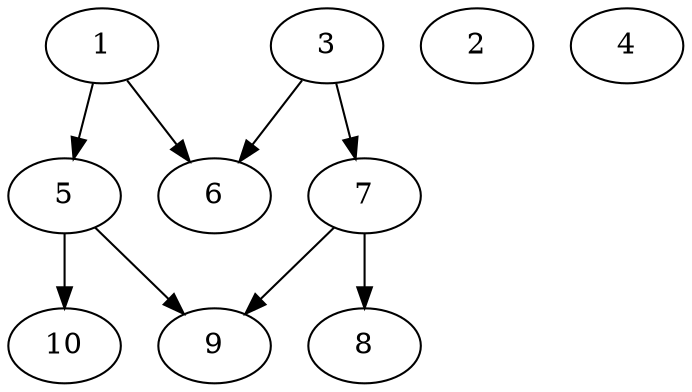 // DAG automatically generated by daggen at Thu Oct  3 13:58:05 2019
// ./daggen --dot -n 10 --ccr 0.3 --fat 0.7 --regular 0.5 --density 0.5 --mindata 5242880 --maxdata 52428800 
digraph G {
  1 [size="25139200", alpha="0.08", expect_size="7541760"] 
  1 -> 5 [size ="7541760"]
  1 -> 6 [size ="7541760"]
  2 [size="25006080", alpha="0.13", expect_size="7501824"] 
  3 [size="145537707", alpha="0.15", expect_size="43661312"] 
  3 -> 6 [size ="43661312"]
  3 -> 7 [size ="43661312"]
  4 [size="73779200", alpha="0.15", expect_size="22133760"] 
  5 [size="43243520", alpha="0.00", expect_size="12973056"] 
  5 -> 9 [size ="12973056"]
  5 -> 10 [size ="12973056"]
  6 [size="148602880", alpha="0.13", expect_size="44580864"] 
  7 [size="61282987", alpha="0.01", expect_size="18384896"] 
  7 -> 8 [size ="18384896"]
  7 -> 9 [size ="18384896"]
  8 [size="163399680", alpha="0.09", expect_size="49019904"] 
  9 [size="95245653", alpha="0.15", expect_size="28573696"] 
  10 [size="153600000", alpha="0.17", expect_size="46080000"] 
}
